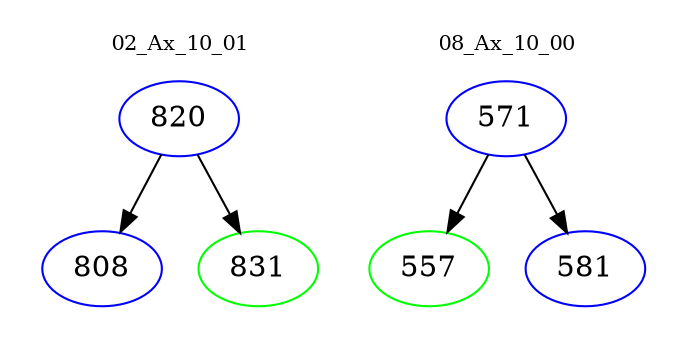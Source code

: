 digraph{
subgraph cluster_0 {
color = white
label = "02_Ax_10_01";
fontsize=10;
T0_820 [label="820", color="blue"]
T0_820 -> T0_808 [color="black"]
T0_808 [label="808", color="blue"]
T0_820 -> T0_831 [color="black"]
T0_831 [label="831", color="green"]
}
subgraph cluster_1 {
color = white
label = "08_Ax_10_00";
fontsize=10;
T1_571 [label="571", color="blue"]
T1_571 -> T1_557 [color="black"]
T1_557 [label="557", color="green"]
T1_571 -> T1_581 [color="black"]
T1_581 [label="581", color="blue"]
}
}
